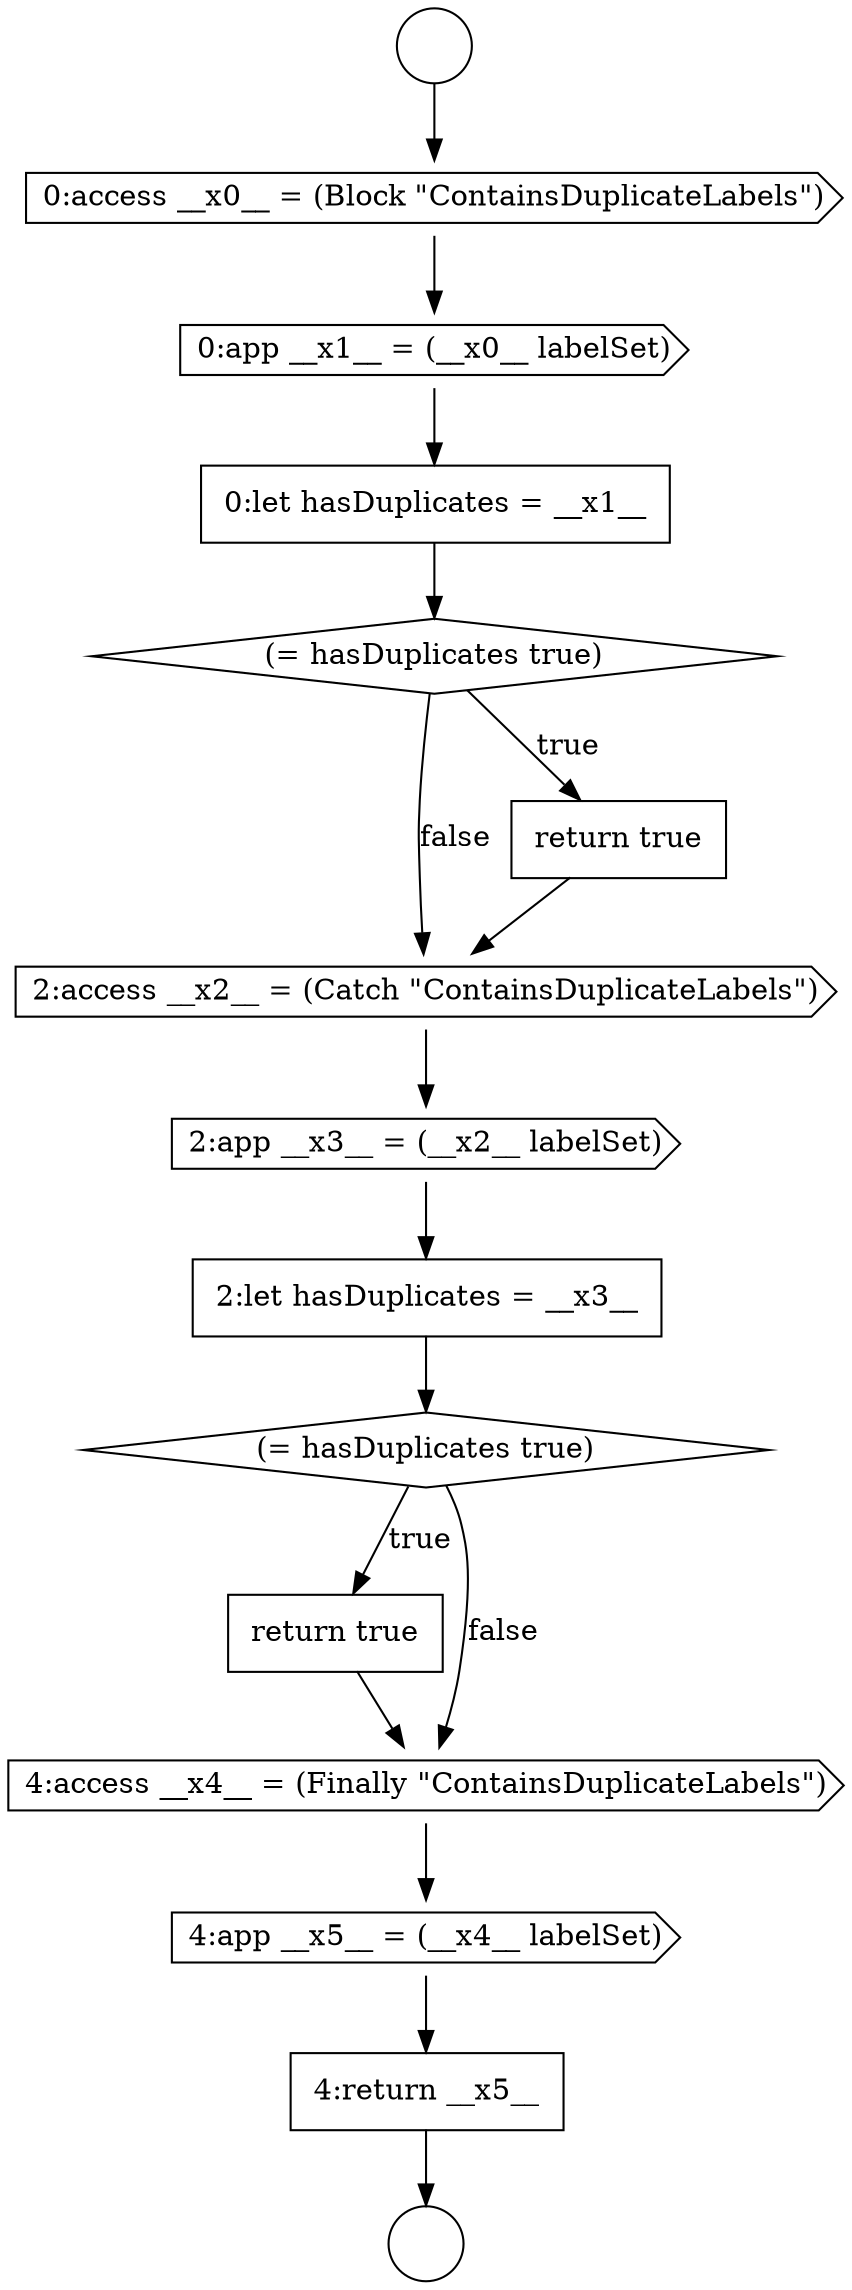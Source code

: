 digraph {
  node7990 [shape=none, margin=0, label=<<font color="black">
    <table border="0" cellborder="1" cellspacing="0" cellpadding="10">
      <tr><td align="left">return true</td></tr>
    </table>
  </font>> color="black" fillcolor="white" style=filled]
  node7980 [shape=circle label=" " color="black" fillcolor="white" style=filled]
  node7993 [shape=none, margin=0, label=<<font color="black">
    <table border="0" cellborder="1" cellspacing="0" cellpadding="10">
      <tr><td align="left">4:return __x5__</td></tr>
    </table>
  </font>> color="black" fillcolor="white" style=filled]
  node7986 [shape=cds, label=<<font color="black">2:access __x2__ = (Catch &quot;ContainsDuplicateLabels&quot;)</font>> color="black" fillcolor="white" style=filled]
  node7981 [shape=cds, label=<<font color="black">0:access __x0__ = (Block &quot;ContainsDuplicateLabels&quot;)</font>> color="black" fillcolor="white" style=filled]
  node7985 [shape=none, margin=0, label=<<font color="black">
    <table border="0" cellborder="1" cellspacing="0" cellpadding="10">
      <tr><td align="left">return true</td></tr>
    </table>
  </font>> color="black" fillcolor="white" style=filled]
  node7983 [shape=none, margin=0, label=<<font color="black">
    <table border="0" cellborder="1" cellspacing="0" cellpadding="10">
      <tr><td align="left">0:let hasDuplicates = __x1__</td></tr>
    </table>
  </font>> color="black" fillcolor="white" style=filled]
  node7988 [shape=none, margin=0, label=<<font color="black">
    <table border="0" cellborder="1" cellspacing="0" cellpadding="10">
      <tr><td align="left">2:let hasDuplicates = __x3__</td></tr>
    </table>
  </font>> color="black" fillcolor="white" style=filled]
  node7979 [shape=circle label=" " color="black" fillcolor="white" style=filled]
  node7991 [shape=cds, label=<<font color="black">4:access __x4__ = (Finally &quot;ContainsDuplicateLabels&quot;)</font>> color="black" fillcolor="white" style=filled]
  node7987 [shape=cds, label=<<font color="black">2:app __x3__ = (__x2__ labelSet)</font>> color="black" fillcolor="white" style=filled]
  node7989 [shape=diamond, label=<<font color="black">(= hasDuplicates true)</font>> color="black" fillcolor="white" style=filled]
  node7984 [shape=diamond, label=<<font color="black">(= hasDuplicates true)</font>> color="black" fillcolor="white" style=filled]
  node7992 [shape=cds, label=<<font color="black">4:app __x5__ = (__x4__ labelSet)</font>> color="black" fillcolor="white" style=filled]
  node7982 [shape=cds, label=<<font color="black">0:app __x1__ = (__x0__ labelSet)</font>> color="black" fillcolor="white" style=filled]
  node7990 -> node7991 [ color="black"]
  node7979 -> node7981 [ color="black"]
  node7983 -> node7984 [ color="black"]
  node7986 -> node7987 [ color="black"]
  node7993 -> node7980 [ color="black"]
  node7984 -> node7985 [label=<<font color="black">true</font>> color="black"]
  node7984 -> node7986 [label=<<font color="black">false</font>> color="black"]
  node7988 -> node7989 [ color="black"]
  node7987 -> node7988 [ color="black"]
  node7992 -> node7993 [ color="black"]
  node7991 -> node7992 [ color="black"]
  node7989 -> node7990 [label=<<font color="black">true</font>> color="black"]
  node7989 -> node7991 [label=<<font color="black">false</font>> color="black"]
  node7985 -> node7986 [ color="black"]
  node7981 -> node7982 [ color="black"]
  node7982 -> node7983 [ color="black"]
}
